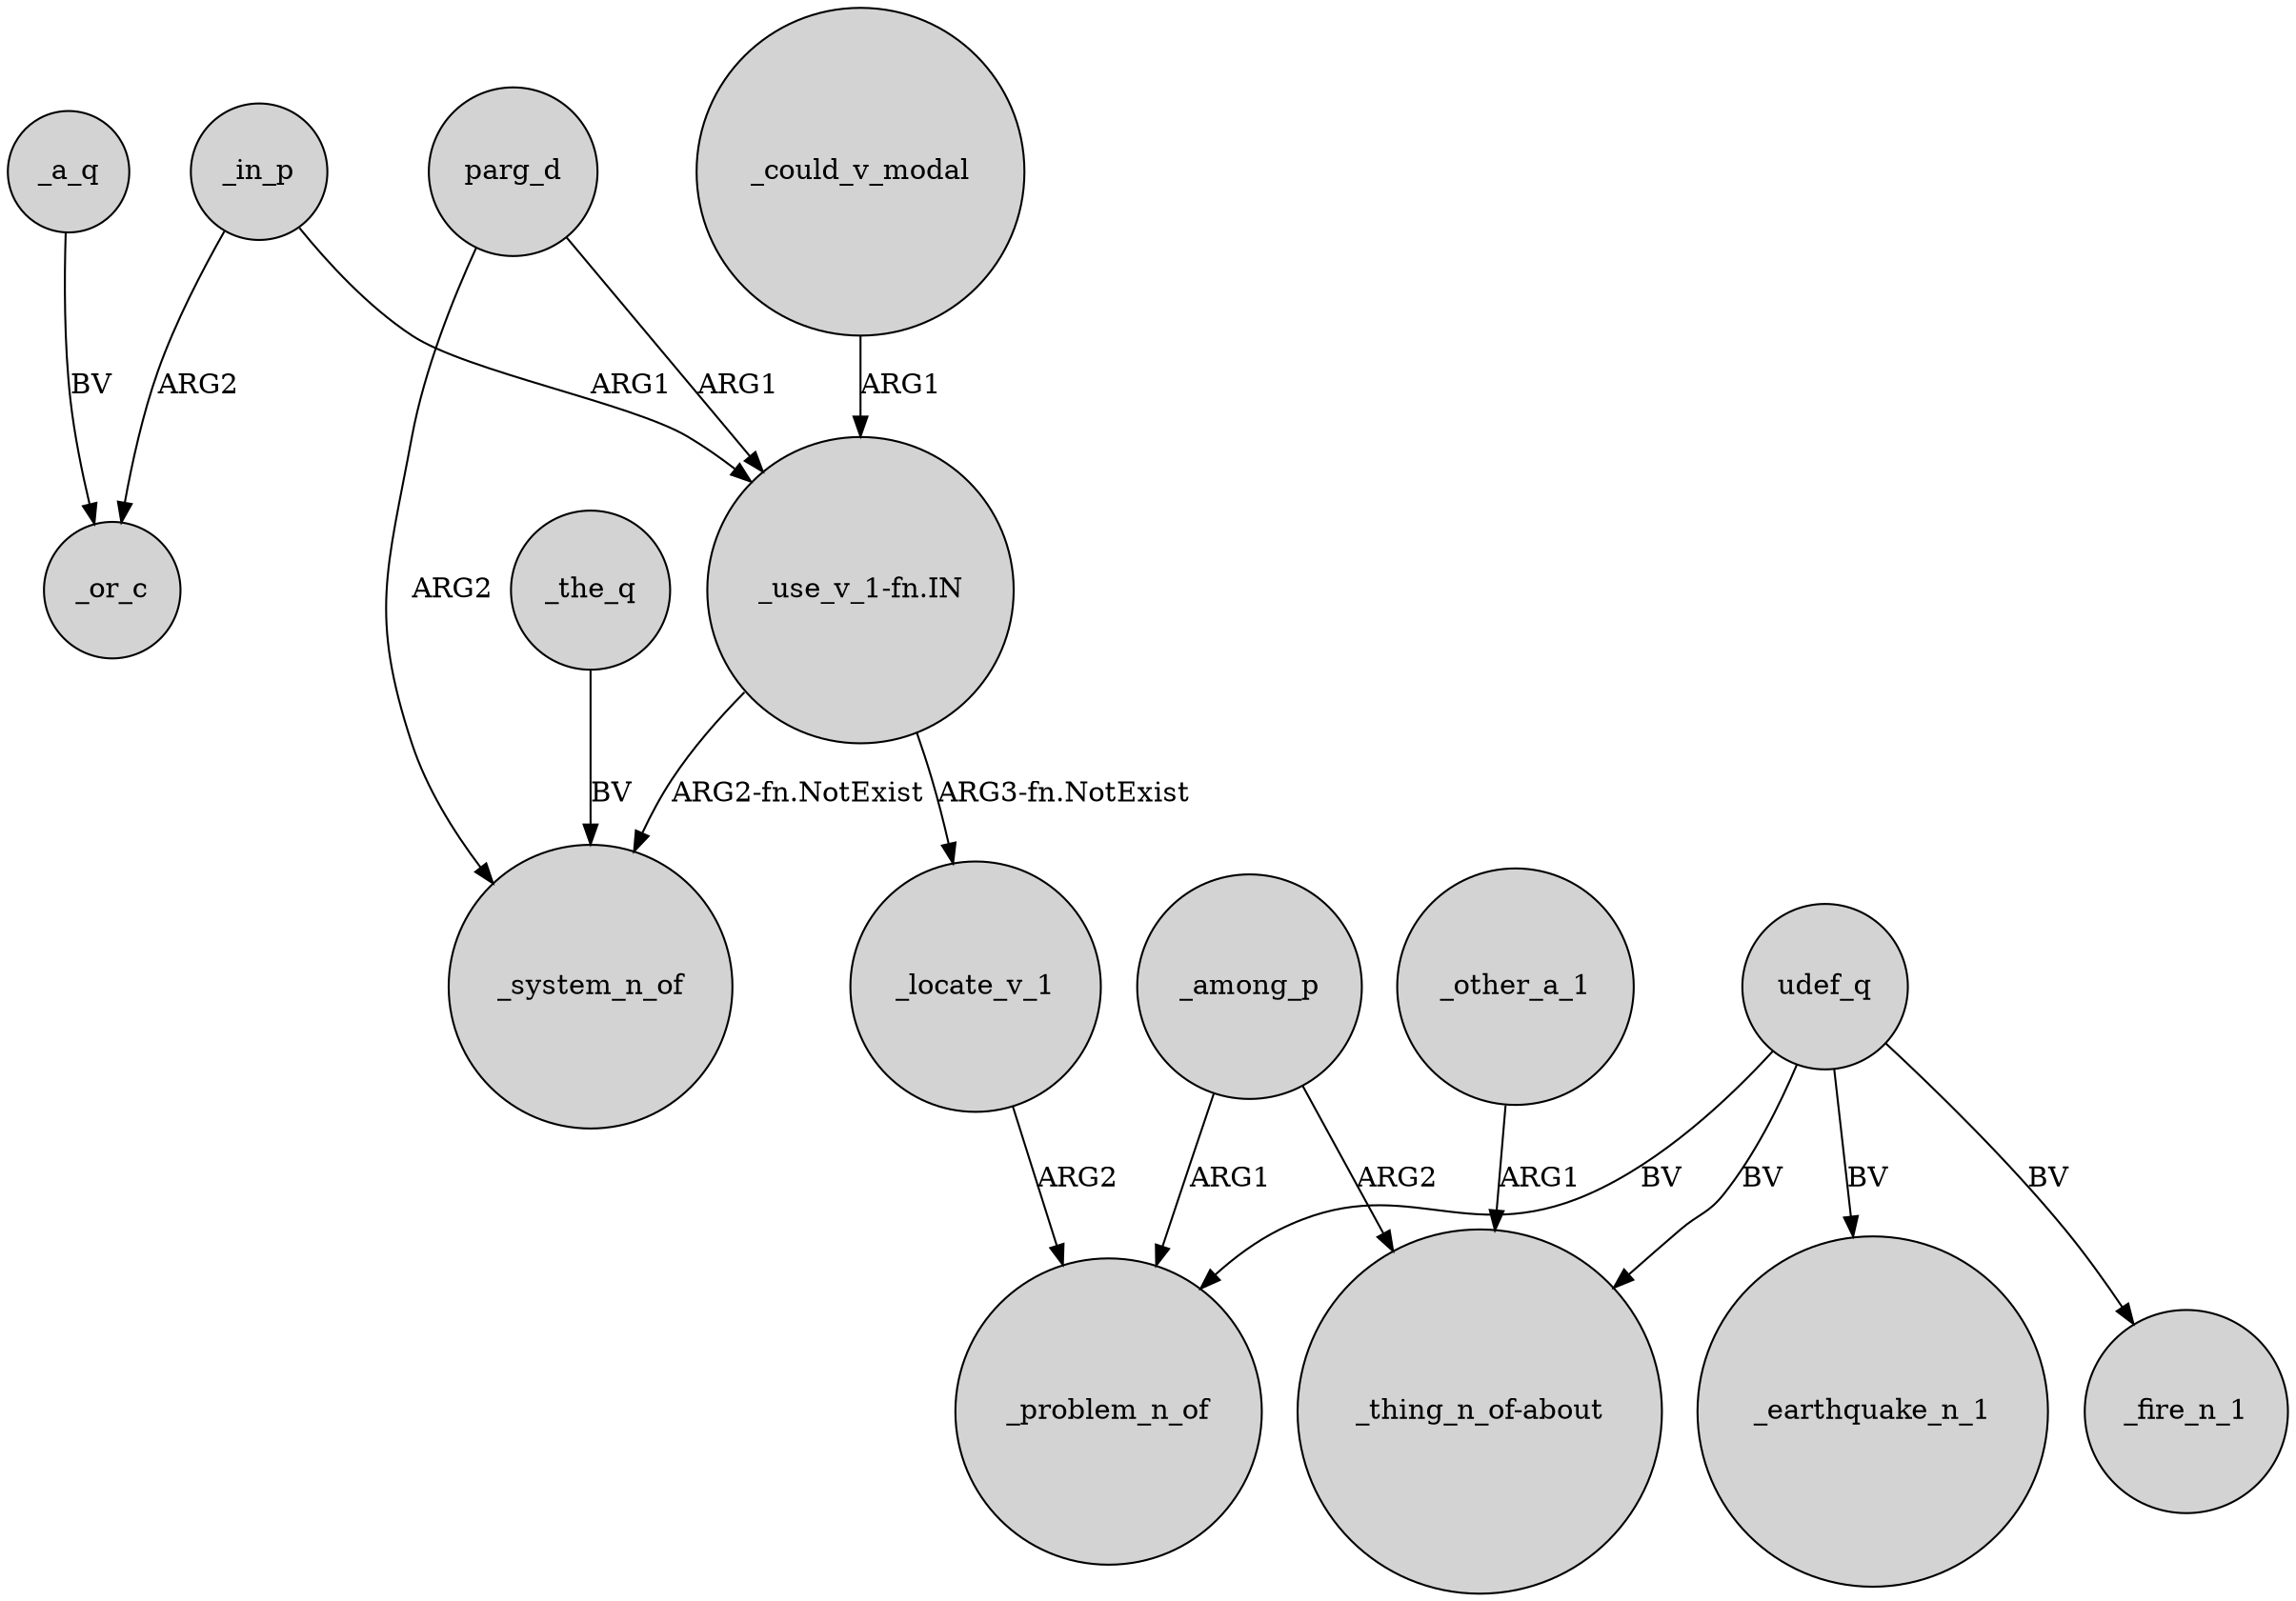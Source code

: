 digraph {
	node [shape=circle style=filled]
	_in_p -> _or_c [label=ARG2]
	udef_q -> "_thing_n_of-about" [label=BV]
	_the_q -> _system_n_of [label=BV]
	_a_q -> _or_c [label=BV]
	_locate_v_1 -> _problem_n_of [label=ARG2]
	parg_d -> "_use_v_1-fn.IN" [label=ARG1]
	udef_q -> _fire_n_1 [label=BV]
	"_use_v_1-fn.IN" -> _locate_v_1 [label="ARG3-fn.NotExist"]
	udef_q -> _problem_n_of [label=BV]
	_among_p -> _problem_n_of [label=ARG1]
	udef_q -> _earthquake_n_1 [label=BV]
	_in_p -> "_use_v_1-fn.IN" [label=ARG1]
	"_use_v_1-fn.IN" -> _system_n_of [label="ARG2-fn.NotExist"]
	_other_a_1 -> "_thing_n_of-about" [label=ARG1]
	parg_d -> _system_n_of [label=ARG2]
	_among_p -> "_thing_n_of-about" [label=ARG2]
	_could_v_modal -> "_use_v_1-fn.IN" [label=ARG1]
}
